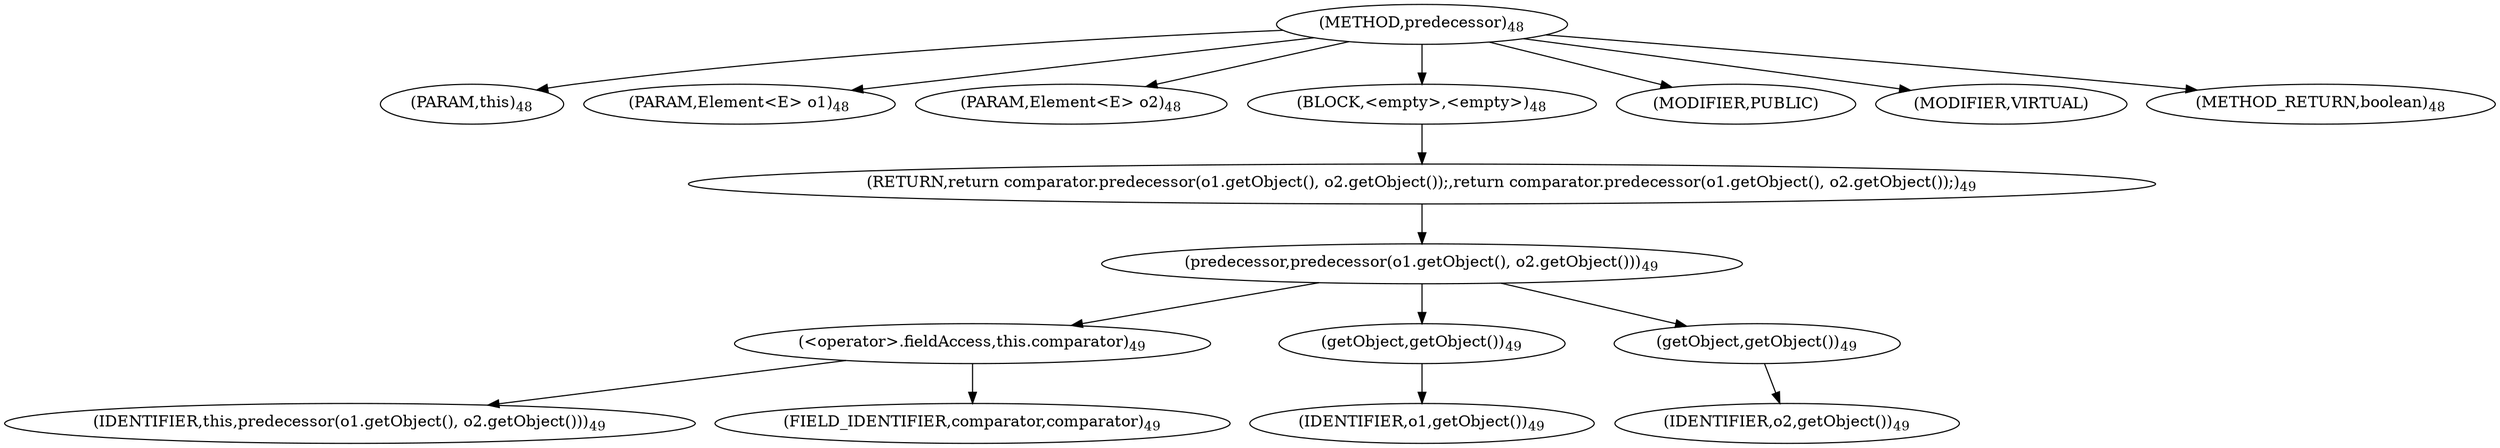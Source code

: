 digraph "predecessor" {  
"34" [label = <(METHOD,predecessor)<SUB>48</SUB>> ]
"35" [label = <(PARAM,this)<SUB>48</SUB>> ]
"36" [label = <(PARAM,Element&lt;E&gt; o1)<SUB>48</SUB>> ]
"37" [label = <(PARAM,Element&lt;E&gt; o2)<SUB>48</SUB>> ]
"38" [label = <(BLOCK,&lt;empty&gt;,&lt;empty&gt;)<SUB>48</SUB>> ]
"39" [label = <(RETURN,return comparator.predecessor(o1.getObject(), o2.getObject());,return comparator.predecessor(o1.getObject(), o2.getObject());)<SUB>49</SUB>> ]
"40" [label = <(predecessor,predecessor(o1.getObject(), o2.getObject()))<SUB>49</SUB>> ]
"41" [label = <(&lt;operator&gt;.fieldAccess,this.comparator)<SUB>49</SUB>> ]
"42" [label = <(IDENTIFIER,this,predecessor(o1.getObject(), o2.getObject()))<SUB>49</SUB>> ]
"43" [label = <(FIELD_IDENTIFIER,comparator,comparator)<SUB>49</SUB>> ]
"44" [label = <(getObject,getObject())<SUB>49</SUB>> ]
"45" [label = <(IDENTIFIER,o1,getObject())<SUB>49</SUB>> ]
"46" [label = <(getObject,getObject())<SUB>49</SUB>> ]
"47" [label = <(IDENTIFIER,o2,getObject())<SUB>49</SUB>> ]
"48" [label = <(MODIFIER,PUBLIC)> ]
"49" [label = <(MODIFIER,VIRTUAL)> ]
"50" [label = <(METHOD_RETURN,boolean)<SUB>48</SUB>> ]
  "34" -> "35" 
  "34" -> "36" 
  "34" -> "37" 
  "34" -> "38" 
  "34" -> "48" 
  "34" -> "49" 
  "34" -> "50" 
  "38" -> "39" 
  "39" -> "40" 
  "40" -> "41" 
  "40" -> "44" 
  "40" -> "46" 
  "41" -> "42" 
  "41" -> "43" 
  "44" -> "45" 
  "46" -> "47" 
}

